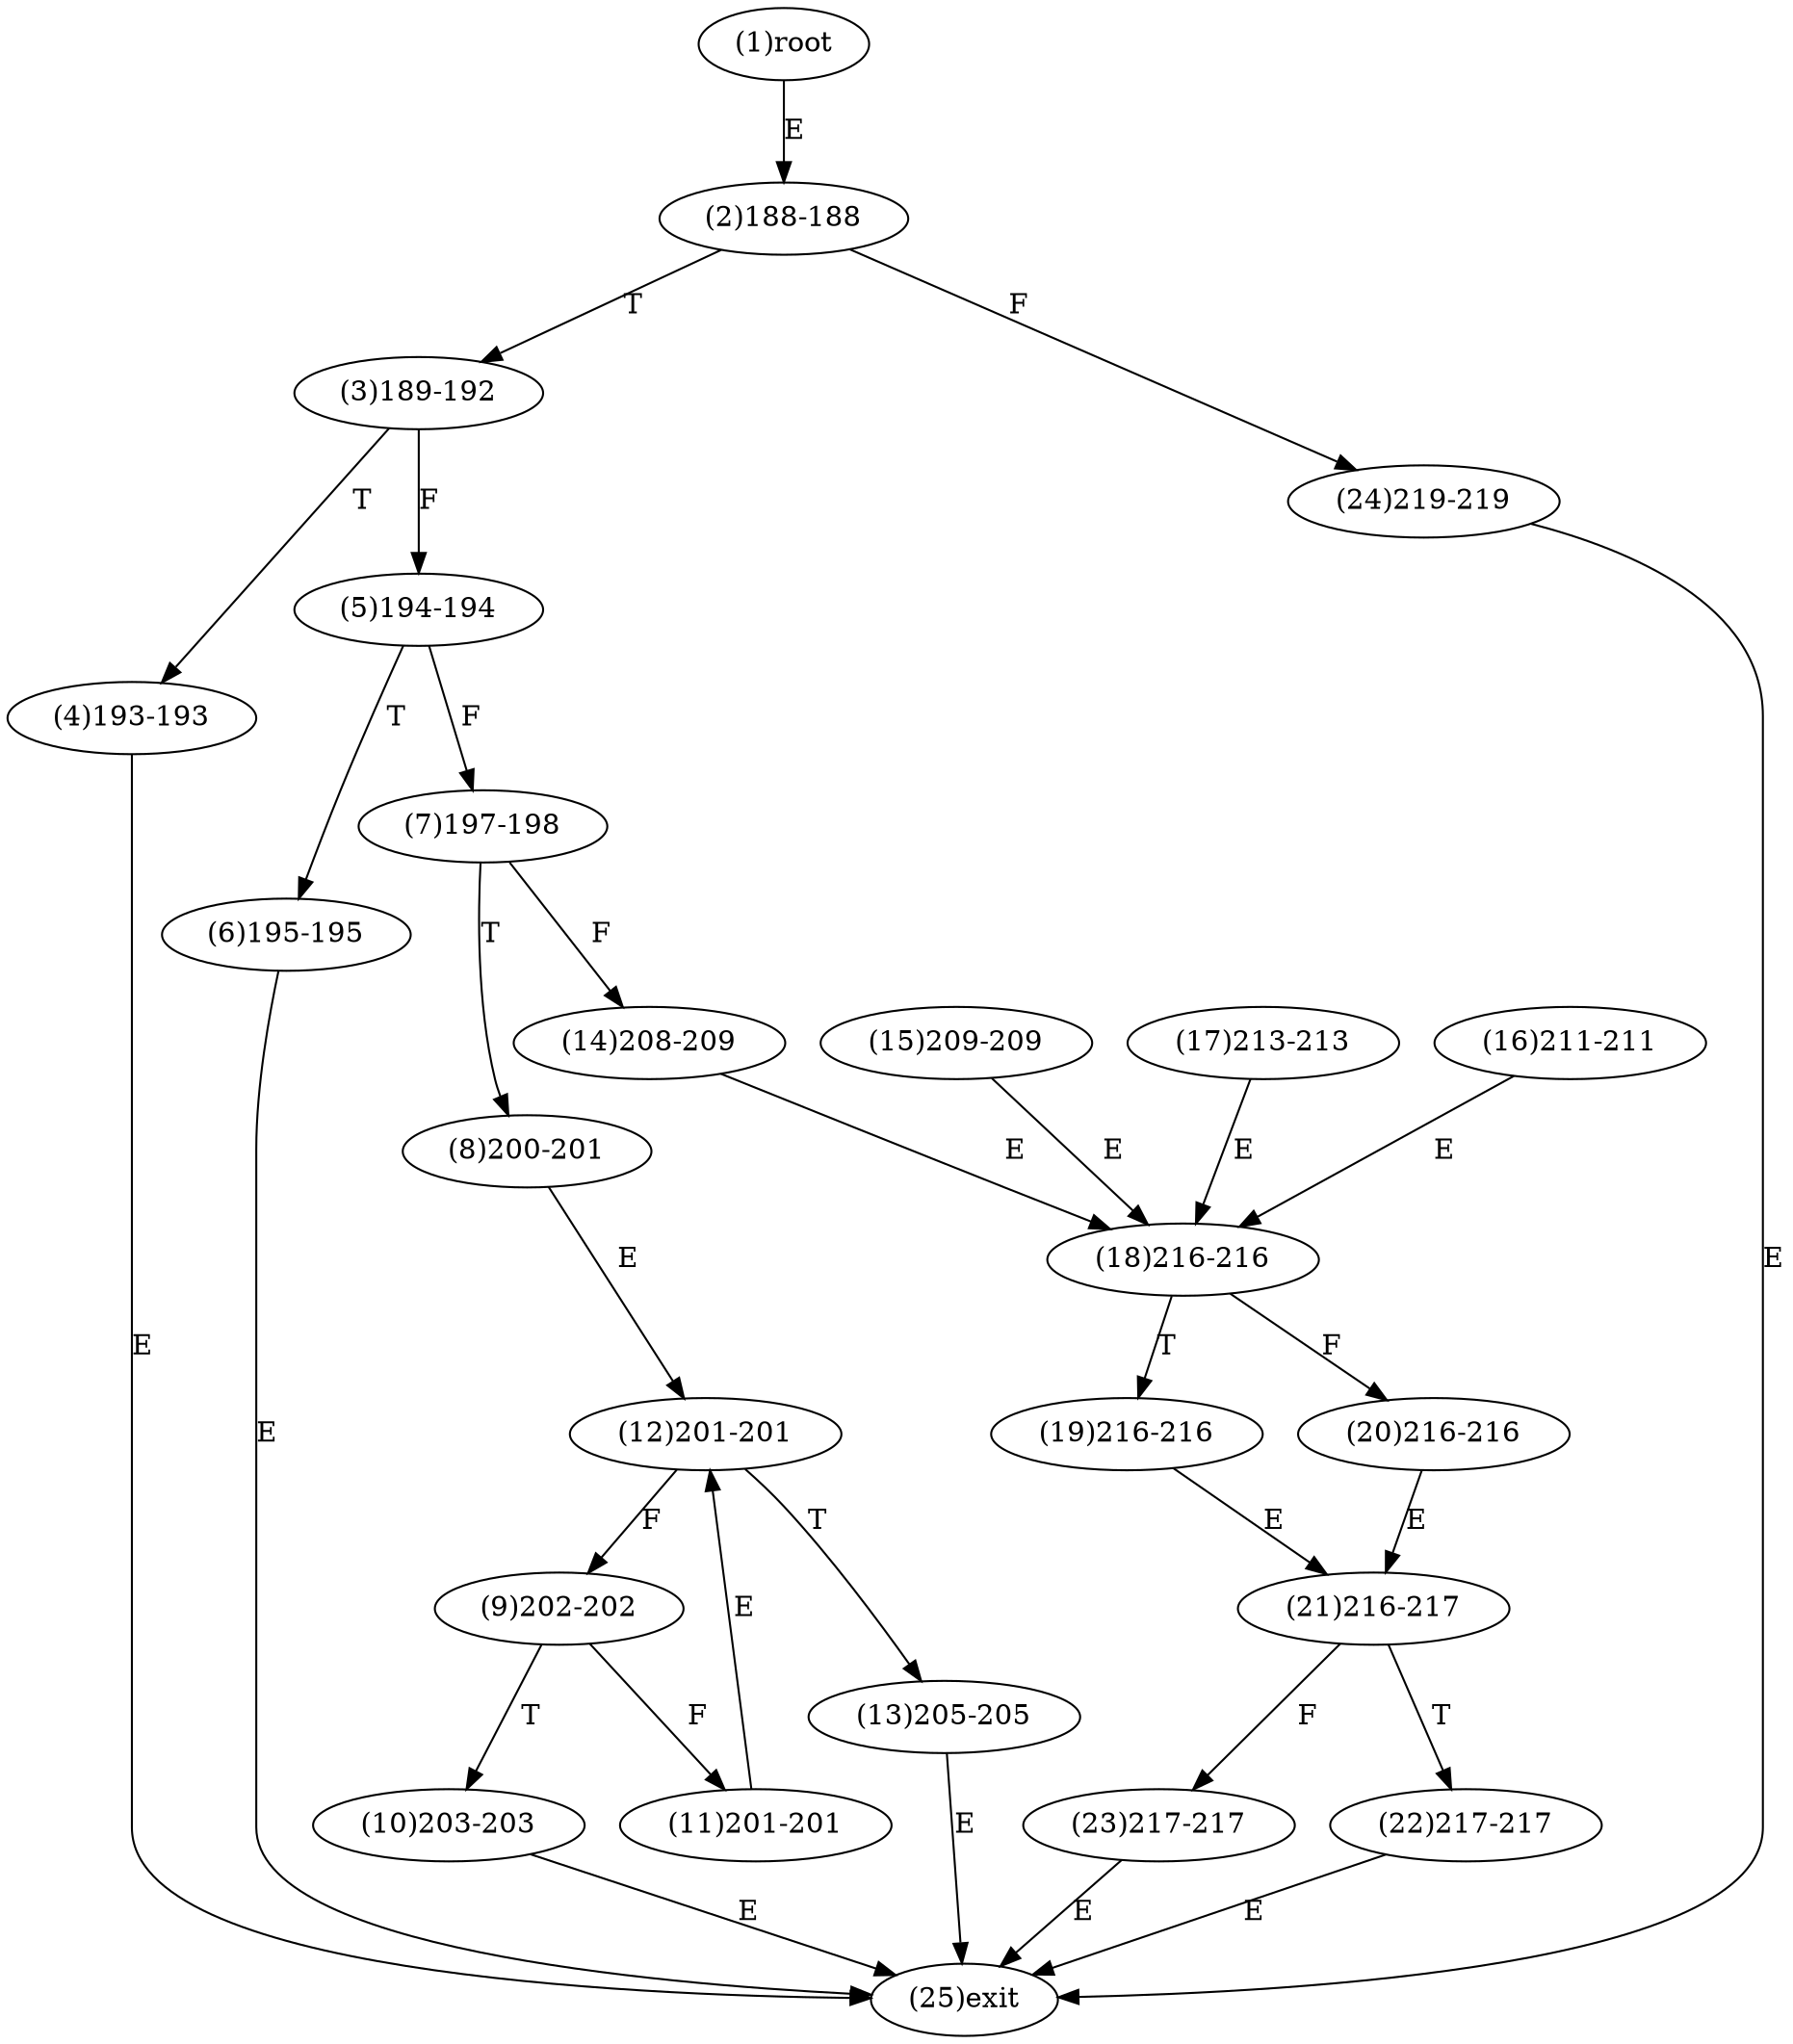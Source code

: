 digraph "" { 
1[ label="(1)root"];
2[ label="(2)188-188"];
3[ label="(3)189-192"];
4[ label="(4)193-193"];
5[ label="(5)194-194"];
6[ label="(6)195-195"];
7[ label="(7)197-198"];
8[ label="(8)200-201"];
9[ label="(9)202-202"];
10[ label="(10)203-203"];
11[ label="(11)201-201"];
12[ label="(12)201-201"];
13[ label="(13)205-205"];
14[ label="(14)208-209"];
15[ label="(15)209-209"];
17[ label="(17)213-213"];
16[ label="(16)211-211"];
19[ label="(19)216-216"];
18[ label="(18)216-216"];
21[ label="(21)216-217"];
20[ label="(20)216-216"];
23[ label="(23)217-217"];
22[ label="(22)217-217"];
25[ label="(25)exit"];
24[ label="(24)219-219"];
1->2[ label="E"];
2->24[ label="F"];
2->3[ label="T"];
3->5[ label="F"];
3->4[ label="T"];
4->25[ label="E"];
5->7[ label="F"];
5->6[ label="T"];
6->25[ label="E"];
7->14[ label="F"];
7->8[ label="T"];
8->12[ label="E"];
9->11[ label="F"];
9->10[ label="T"];
10->25[ label="E"];
11->12[ label="E"];
12->9[ label="F"];
12->13[ label="T"];
13->25[ label="E"];
14->18[ label="E"];
15->18[ label="E"];
16->18[ label="E"];
17->18[ label="E"];
18->20[ label="F"];
18->19[ label="T"];
19->21[ label="E"];
20->21[ label="E"];
21->23[ label="F"];
21->22[ label="T"];
22->25[ label="E"];
23->25[ label="E"];
24->25[ label="E"];
}